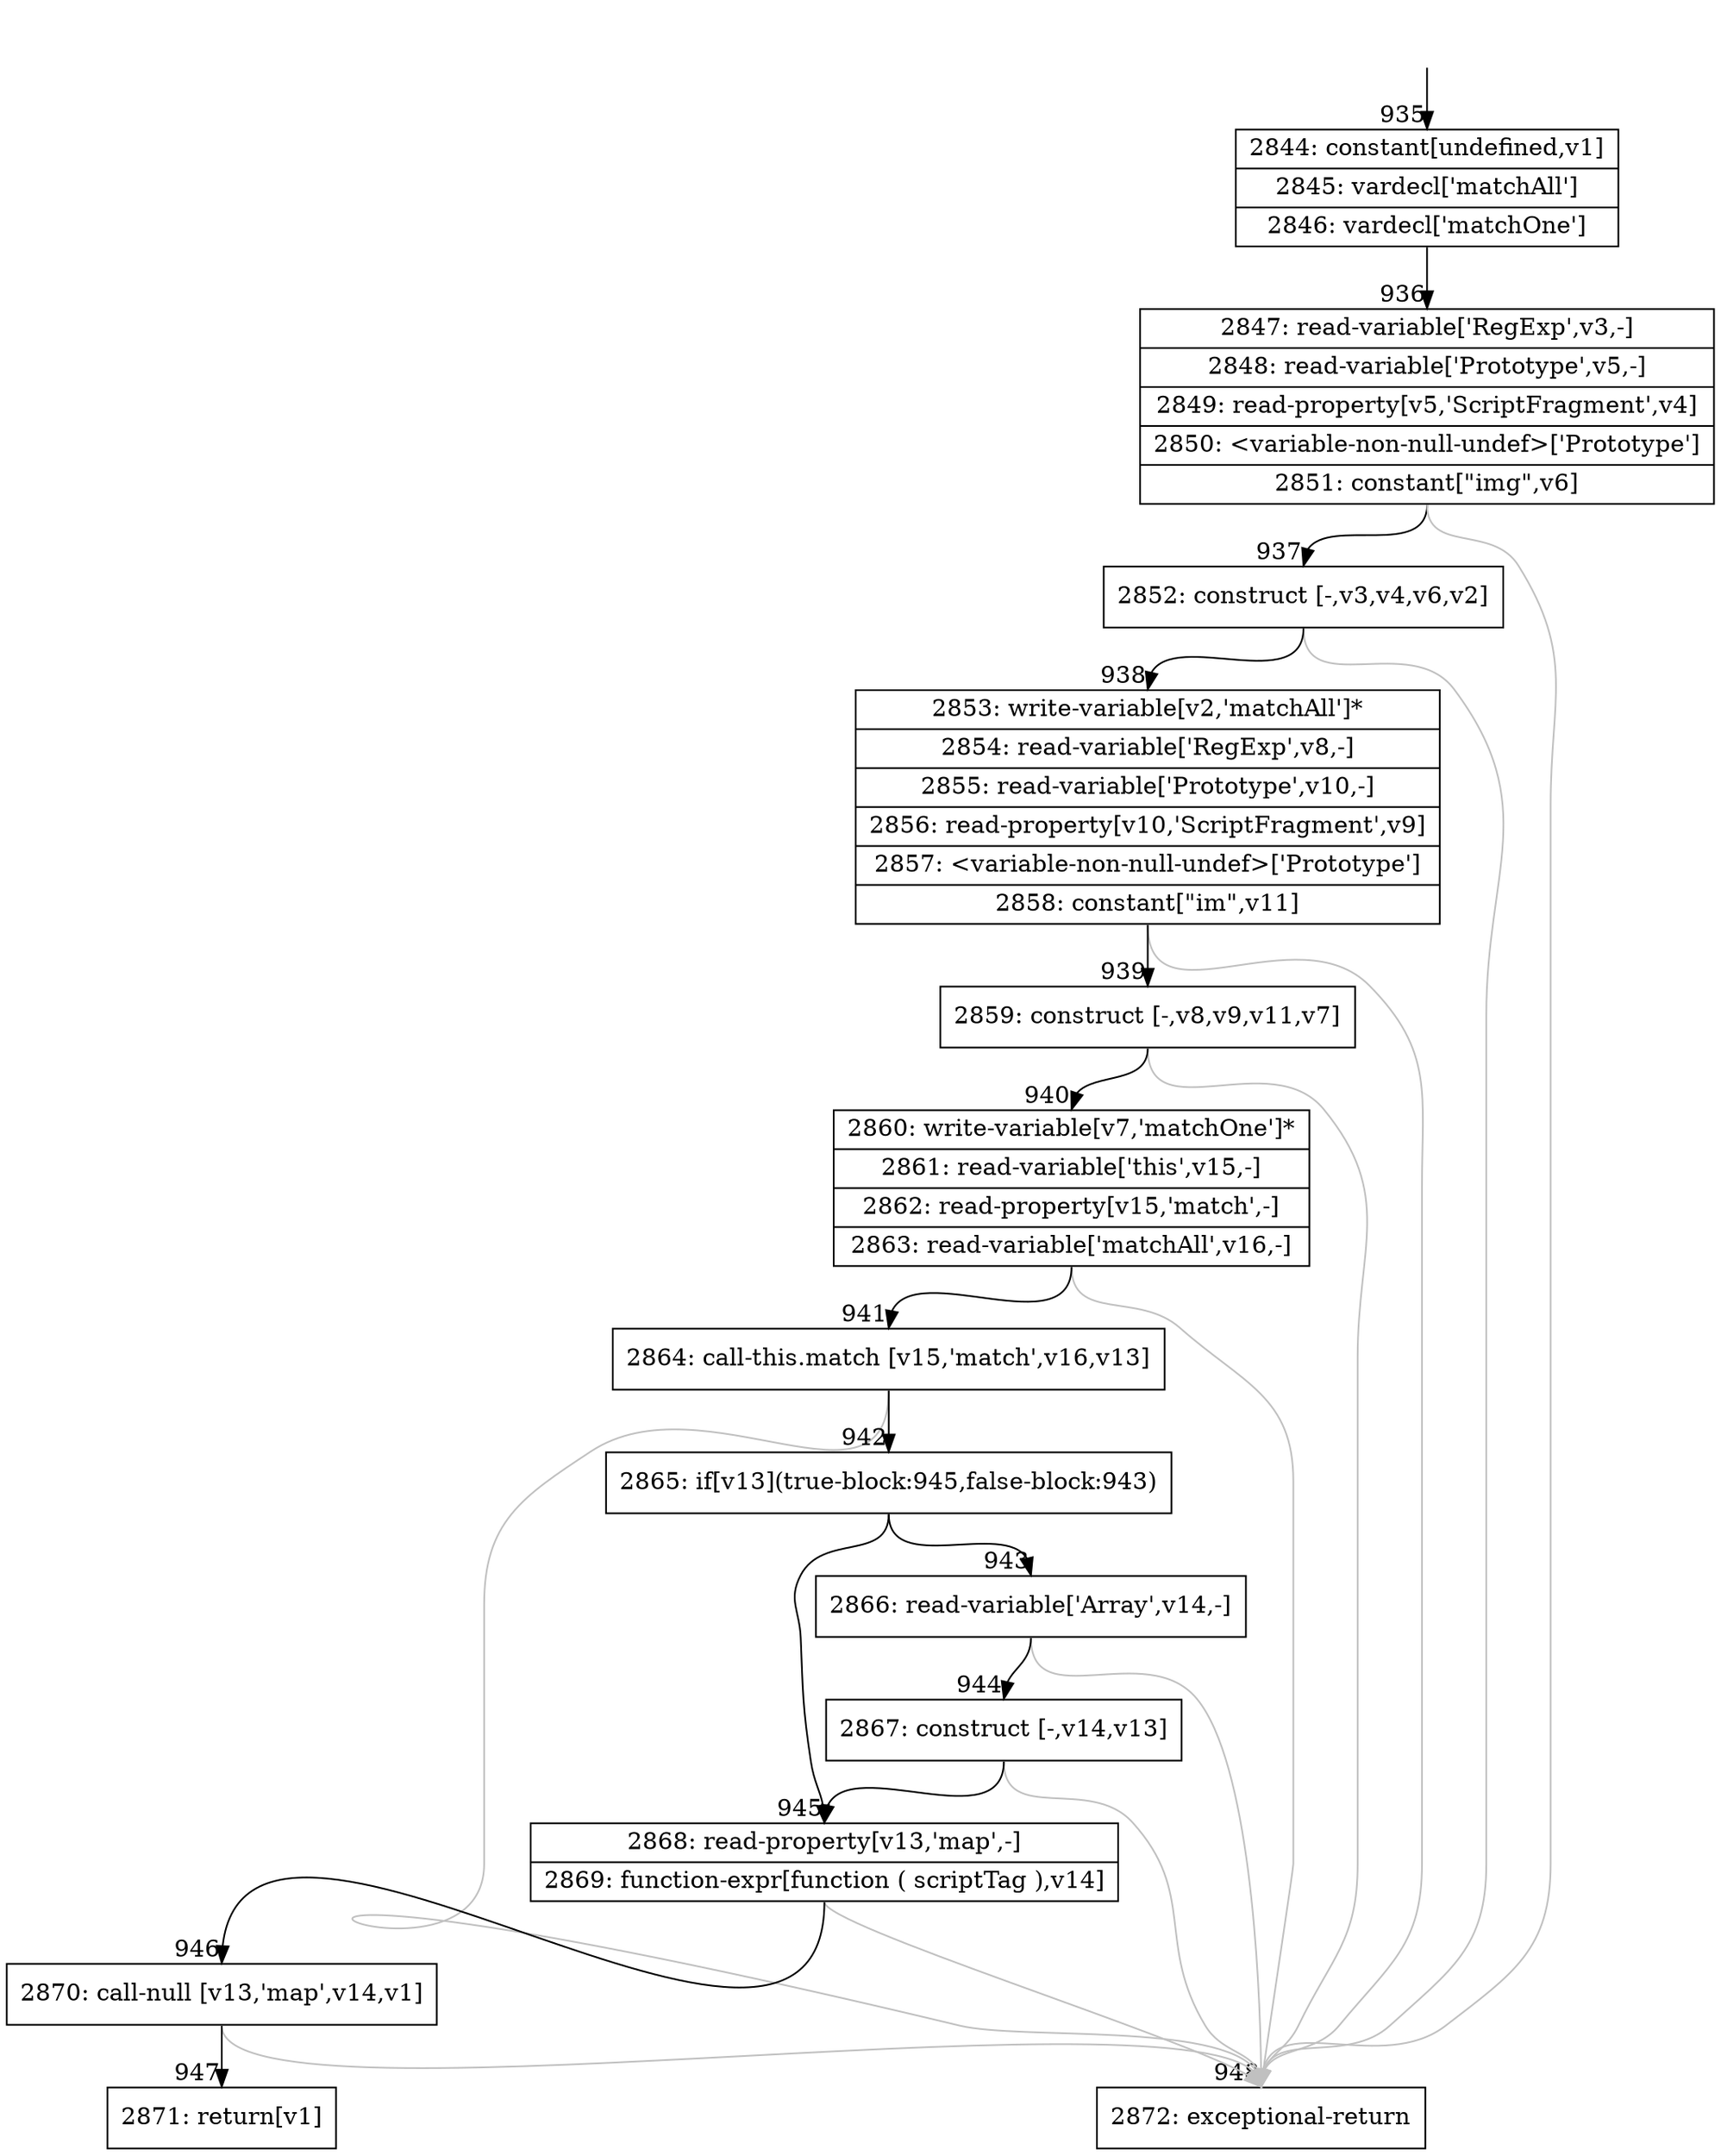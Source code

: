 digraph {
rankdir="TD"
BB_entry79[shape=none,label=""];
BB_entry79 -> BB935 [tailport=s, headport=n, headlabel="    935"]
BB935 [shape=record label="{2844: constant[undefined,v1]|2845: vardecl['matchAll']|2846: vardecl['matchOne']}" ] 
BB935 -> BB936 [tailport=s, headport=n, headlabel="      936"]
BB936 [shape=record label="{2847: read-variable['RegExp',v3,-]|2848: read-variable['Prototype',v5,-]|2849: read-property[v5,'ScriptFragment',v4]|2850: \<variable-non-null-undef\>['Prototype']|2851: constant[\"img\",v6]}" ] 
BB936 -> BB937 [tailport=s, headport=n, headlabel="      937"]
BB936 -> BB948 [tailport=s, headport=n, color=gray, headlabel="      948"]
BB937 [shape=record label="{2852: construct [-,v3,v4,v6,v2]}" ] 
BB937 -> BB938 [tailport=s, headport=n, headlabel="      938"]
BB937 -> BB948 [tailport=s, headport=n, color=gray]
BB938 [shape=record label="{2853: write-variable[v2,'matchAll']*|2854: read-variable['RegExp',v8,-]|2855: read-variable['Prototype',v10,-]|2856: read-property[v10,'ScriptFragment',v9]|2857: \<variable-non-null-undef\>['Prototype']|2858: constant[\"im\",v11]}" ] 
BB938 -> BB939 [tailport=s, headport=n, headlabel="      939"]
BB938 -> BB948 [tailport=s, headport=n, color=gray]
BB939 [shape=record label="{2859: construct [-,v8,v9,v11,v7]}" ] 
BB939 -> BB940 [tailport=s, headport=n, headlabel="      940"]
BB939 -> BB948 [tailport=s, headport=n, color=gray]
BB940 [shape=record label="{2860: write-variable[v7,'matchOne']*|2861: read-variable['this',v15,-]|2862: read-property[v15,'match',-]|2863: read-variable['matchAll',v16,-]}" ] 
BB940 -> BB941 [tailport=s, headport=n, headlabel="      941"]
BB940 -> BB948 [tailport=s, headport=n, color=gray]
BB941 [shape=record label="{2864: call-this.match [v15,'match',v16,v13]}" ] 
BB941 -> BB942 [tailport=s, headport=n, headlabel="      942"]
BB941 -> BB948 [tailport=s, headport=n, color=gray]
BB942 [shape=record label="{2865: if[v13](true-block:945,false-block:943)}" ] 
BB942 -> BB945 [tailport=s, headport=n, headlabel="      945"]
BB942 -> BB943 [tailport=s, headport=n, headlabel="      943"]
BB943 [shape=record label="{2866: read-variable['Array',v14,-]}" ] 
BB943 -> BB944 [tailport=s, headport=n, headlabel="      944"]
BB943 -> BB948 [tailport=s, headport=n, color=gray]
BB944 [shape=record label="{2867: construct [-,v14,v13]}" ] 
BB944 -> BB945 [tailport=s, headport=n]
BB944 -> BB948 [tailport=s, headport=n, color=gray]
BB945 [shape=record label="{2868: read-property[v13,'map',-]|2869: function-expr[function ( scriptTag ),v14]}" ] 
BB945 -> BB946 [tailport=s, headport=n, headlabel="      946"]
BB945 -> BB948 [tailport=s, headport=n, color=gray]
BB946 [shape=record label="{2870: call-null [v13,'map',v14,v1]}" ] 
BB946 -> BB947 [tailport=s, headport=n, headlabel="      947"]
BB946 -> BB948 [tailport=s, headport=n, color=gray]
BB947 [shape=record label="{2871: return[v1]}" ] 
BB948 [shape=record label="{2872: exceptional-return}" ] 
//#$~ 635
}
